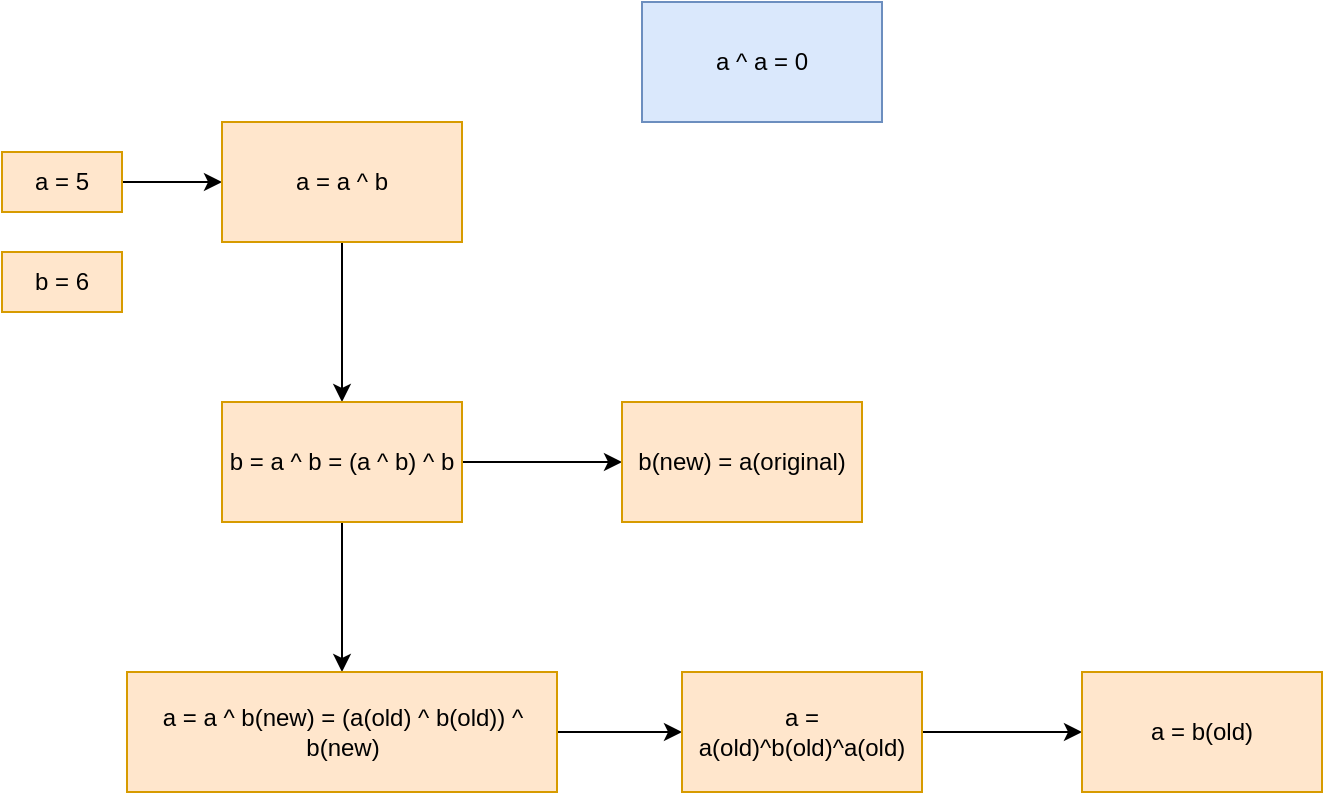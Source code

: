<mxfile>
    <diagram id="PI8lbCQ9Ux78syyr5zi8" name="swap2num">
        <mxGraphModel dx="1146" dy="800" grid="1" gridSize="10" guides="1" tooltips="1" connect="1" arrows="1" fold="1" page="1" pageScale="1" pageWidth="827" pageHeight="1169" math="0" shadow="0">
            <root>
                <mxCell id="0"/>
                <mxCell id="1" parent="0"/>
                <mxCell id="7" value="" style="edgeStyle=none;html=1;" parent="1" source="4" target="6" edge="1">
                    <mxGeometry relative="1" as="geometry"/>
                </mxCell>
                <mxCell id="4" value="a = 5" style="text;strokeColor=#d79b00;align=center;fillColor=#ffe6cc;html=1;verticalAlign=middle;whiteSpace=wrap;rounded=0;" parent="1" vertex="1">
                    <mxGeometry x="120" y="90" width="60" height="30" as="geometry"/>
                </mxCell>
                <mxCell id="5" value="b = 6" style="text;strokeColor=#d79b00;align=center;fillColor=#ffe6cc;html=1;verticalAlign=middle;whiteSpace=wrap;rounded=0;" parent="1" vertex="1">
                    <mxGeometry x="120" y="140" width="60" height="30" as="geometry"/>
                </mxCell>
                <mxCell id="9" value="" style="edgeStyle=none;html=1;fillColor=#ffe6cc;strokeColor=default;" parent="1" source="6" target="8" edge="1">
                    <mxGeometry relative="1" as="geometry"/>
                </mxCell>
                <mxCell id="6" value="a = a ^ b" style="whiteSpace=wrap;html=1;fillColor=#ffe6cc;strokeColor=#d79b00;gradientColor=none;rounded=0;" parent="1" vertex="1">
                    <mxGeometry x="230" y="75" width="120" height="60" as="geometry"/>
                </mxCell>
                <mxCell id="15" value="" style="edgeStyle=none;html=1;" parent="1" source="8" target="14" edge="1">
                    <mxGeometry relative="1" as="geometry"/>
                </mxCell>
                <mxCell id="19" value="" style="edgeStyle=none;html=1;" parent="1" source="8" target="18" edge="1">
                    <mxGeometry relative="1" as="geometry"/>
                </mxCell>
                <mxCell id="8" value="b = a ^ b = (a ^ b) ^ b" style="whiteSpace=wrap;html=1;fillColor=#ffe6cc;strokeColor=#d79b00;gradientColor=none;rounded=0;" parent="1" vertex="1">
                    <mxGeometry x="230" y="215" width="120" height="60" as="geometry"/>
                </mxCell>
                <mxCell id="23" value="" style="edgeStyle=none;html=1;" parent="1" source="14" target="22" edge="1">
                    <mxGeometry relative="1" as="geometry"/>
                </mxCell>
                <mxCell id="14" value="a = a ^ b(new) = (a(old) ^ b(old)) ^ b(new)" style="whiteSpace=wrap;html=1;fillColor=#ffe6cc;strokeColor=#d79b00;gradientColor=none;rounded=0;" parent="1" vertex="1">
                    <mxGeometry x="182.5" y="350" width="215" height="60" as="geometry"/>
                </mxCell>
                <mxCell id="18" value="b(new) = a(original)" style="whiteSpace=wrap;html=1;fillColor=#ffe6cc;strokeColor=#d79b00;gradientColor=none;rounded=0;" parent="1" vertex="1">
                    <mxGeometry x="430" y="215" width="120" height="60" as="geometry"/>
                </mxCell>
                <mxCell id="21" value="a ^ a = 0" style="whiteSpace=wrap;html=1;fillColor=#dae8fc;strokeColor=#6c8ebf;" parent="1" vertex="1">
                    <mxGeometry x="440" y="15" width="120" height="60" as="geometry"/>
                </mxCell>
                <mxCell id="25" value="" style="edgeStyle=none;html=1;" parent="1" source="22" target="24" edge="1">
                    <mxGeometry relative="1" as="geometry"/>
                </mxCell>
                <mxCell id="22" value="a = a(old)^b(old)^a(old)" style="whiteSpace=wrap;html=1;fillColor=#ffe6cc;strokeColor=#d79b00;gradientColor=none;rounded=0;" parent="1" vertex="1">
                    <mxGeometry x="460" y="350" width="120" height="60" as="geometry"/>
                </mxCell>
                <mxCell id="24" value="a = b(old)" style="whiteSpace=wrap;html=1;fillColor=#ffe6cc;strokeColor=#d79b00;gradientColor=none;rounded=0;" parent="1" vertex="1">
                    <mxGeometry x="660" y="350" width="120" height="60" as="geometry"/>
                </mxCell>
            </root>
        </mxGraphModel>
    </diagram>
    <diagram id="ivp69FNStDVwWKU_GSQt" name="check_Ithbit_isSet">
        <mxGraphModel grid="1" page="1" gridSize="10" guides="1" tooltips="1" connect="1" arrows="1" fold="1" pageScale="1" pageWidth="827" pageHeight="1169" math="0" shadow="0">
            <root>
                <mxCell id="0"/>
                <mxCell id="1" parent="0"/>
                <mxCell id="Annhprk1kFqMdhOWtMTm-2" value="using left shift" style="edgeStyle=none;html=1;" parent="1" source="Annhprk1kFqMdhOWtMTm-1" edge="1">
                    <mxGeometry relative="1" as="geometry">
                        <mxPoint x="170" y="160" as="targetPoint"/>
                    </mxGeometry>
                </mxCell>
                <mxCell id="Annhprk1kFqMdhOWtMTm-3" value="using right shift" style="edgeStyle=none;html=1;" parent="1" source="Annhprk1kFqMdhOWtMTm-1" edge="1">
                    <mxGeometry relative="1" as="geometry">
                        <mxPoint x="610" y="150" as="targetPoint"/>
                    </mxGeometry>
                </mxCell>
                <mxCell id="Annhprk1kFqMdhOWtMTm-1" value="Checking If ith bit is set or not" style="text;strokeColor=#d79b00;align=center;fillColor=#ffe6cc;html=1;verticalAlign=middle;whiteSpace=wrap;rounded=0;" parent="1" vertex="1">
                    <mxGeometry x="260" y="40" width="220" height="30" as="geometry"/>
                </mxCell>
                <mxCell id="Annhprk1kFqMdhOWtMTm-6" value="" style="edgeStyle=none;html=1;" parent="1" source="Annhprk1kFqMdhOWtMTm-4" target="Annhprk1kFqMdhOWtMTm-5" edge="1">
                    <mxGeometry relative="1" as="geometry"/>
                </mxCell>
                <mxCell id="Annhprk1kFqMdhOWtMTm-4" value="13" style="text;strokeColor=#d79b00;align=center;fillColor=#ffe6cc;html=1;verticalAlign=middle;whiteSpace=wrap;rounded=0;" parent="1" vertex="1">
                    <mxGeometry x="130" y="180" width="60" height="30" as="geometry"/>
                </mxCell>
                <mxCell id="Annhprk1kFqMdhOWtMTm-14" value="check if 2nd bit is set." style="edgeStyle=none;html=1;" parent="1" source="Annhprk1kFqMdhOWtMTm-5" target="Annhprk1kFqMdhOWtMTm-13" edge="1">
                    <mxGeometry relative="1" as="geometry"/>
                </mxCell>
                <mxCell id="Annhprk1kFqMdhOWtMTm-5" value="00001101" style="text;strokeColor=#d79b00;align=center;fillColor=#ffe6cc;html=1;verticalAlign=middle;whiteSpace=wrap;rounded=0;" parent="1" vertex="1">
                    <mxGeometry x="130" y="290" width="60" height="30" as="geometry"/>
                </mxCell>
                <mxCell id="Annhprk1kFqMdhOWtMTm-16" value="" style="edgeStyle=none;html=1;" parent="1" source="Annhprk1kFqMdhOWtMTm-13" target="Annhprk1kFqMdhOWtMTm-15" edge="1">
                    <mxGeometry relative="1" as="geometry"/>
                </mxCell>
                <mxCell id="Annhprk1kFqMdhOWtMTm-13" value="shift 1 by 2 bit to left, do and opertaiton of bit" style="whiteSpace=wrap;html=1;fillColor=#ffe6cc;strokeColor=#d79b00;gradientColor=none;rounded=0;" parent="1" vertex="1">
                    <mxGeometry x="100" y="385" width="120" height="60" as="geometry"/>
                </mxCell>
                <mxCell id="Annhprk1kFqMdhOWtMTm-18" value="" style="edgeStyle=none;html=1;" parent="1" source="Annhprk1kFqMdhOWtMTm-15" target="Annhprk1kFqMdhOWtMTm-17" edge="1">
                    <mxGeometry relative="1" as="geometry"/>
                </mxCell>
                <mxCell id="Annhprk1kFqMdhOWtMTm-15" value="00001101&lt;div&gt;00000100&lt;/div&gt;" style="whiteSpace=wrap;html=1;fillColor=#ffe6cc;strokeColor=#d79b00;gradientColor=none;rounded=0;" parent="1" vertex="1">
                    <mxGeometry x="100" y="525" width="120" height="60" as="geometry"/>
                </mxCell>
                <mxCell id="Annhprk1kFqMdhOWtMTm-17" value="all other than the position are 0 , so if there is 1 at the position in the number it will return a non zero value" style="whiteSpace=wrap;html=1;fillColor=#ffe6cc;strokeColor=#d79b00;gradientColor=none;rounded=0;" parent="1" vertex="1">
                    <mxGeometry x="85" y="665" width="150" height="85" as="geometry"/>
                </mxCell>
                <mxCell id="pB_ARyviFlLF0jVLKixY-3" value="" style="edgeStyle=none;html=1;" edge="1" parent="1" source="pB_ARyviFlLF0jVLKixY-1" target="pB_ARyviFlLF0jVLKixY-2">
                    <mxGeometry relative="1" as="geometry"/>
                </mxCell>
                <mxCell id="pB_ARyviFlLF0jVLKixY-1" value="13" style="text;strokeColor=#d79b00;align=center;fillColor=#ffe6cc;html=1;verticalAlign=middle;whiteSpace=wrap;rounded=0;" vertex="1" parent="1">
                    <mxGeometry x="580" y="170" width="60" height="30" as="geometry"/>
                </mxCell>
                <mxCell id="pB_ARyviFlLF0jVLKixY-5" value="shift by 2 bit to right" style="edgeStyle=none;html=1;" edge="1" parent="1" source="pB_ARyviFlLF0jVLKixY-2" target="pB_ARyviFlLF0jVLKixY-4">
                    <mxGeometry relative="1" as="geometry"/>
                </mxCell>
                <mxCell id="pB_ARyviFlLF0jVLKixY-2" value="0.0" style="text;strokeColor=#d79b00;align=center;fillColor=#ffe6cc;html=1;verticalAlign=middle;whiteSpace=wrap;rounded=0;" vertex="1" parent="1">
                    <mxGeometry x="580" y="280" width="60" height="30" as="geometry"/>
                </mxCell>
                <mxCell id="pB_ARyviFlLF0jVLKixY-7" value="and with 1" style="edgeStyle=none;html=1;" edge="1" parent="1" source="pB_ARyviFlLF0jVLKixY-4" target="pB_ARyviFlLF0jVLKixY-6">
                    <mxGeometry relative="1" as="geometry"/>
                </mxCell>
                <mxCell id="pB_ARyviFlLF0jVLKixY-4" value="00..0001" style="whiteSpace=wrap;html=1;fillColor=#ffe6cc;strokeColor=#d79b00;gradientColor=none;rounded=0;" vertex="1" parent="1">
                    <mxGeometry x="550" y="375" width="120" height="60" as="geometry"/>
                </mxCell>
                <mxCell id="pB_ARyviFlLF0jVLKixY-9" value="" style="edgeStyle=none;html=1;" edge="1" parent="1" source="pB_ARyviFlLF0jVLKixY-6" target="pB_ARyviFlLF0jVLKixY-8">
                    <mxGeometry relative="1" as="geometry"/>
                </mxCell>
                <mxCell id="pB_ARyviFlLF0jVLKixY-6" value="00..0001&lt;div&gt;0000001&lt;/div&gt;" style="whiteSpace=wrap;html=1;fillColor=#ffe6cc;strokeColor=#d79b00;gradientColor=none;rounded=0;" vertex="1" parent="1">
                    <mxGeometry x="550" y="515" width="120" height="60" as="geometry"/>
                </mxCell>
                <mxCell id="pB_ARyviFlLF0jVLKixY-8" value="give a non zero value then ith bit exists." style="whiteSpace=wrap;html=1;fillColor=#ffe6cc;strokeColor=#d79b00;gradientColor=none;rounded=0;" vertex="1" parent="1">
                    <mxGeometry x="550" y="655" width="120" height="60" as="geometry"/>
                </mxCell>
            </root>
        </mxGraphModel>
    </diagram>
    <diagram id="H5yO61uye9-W-BayyiDw" name="set ith bit">
        <mxGraphModel grid="1" page="1" gridSize="10" guides="1" tooltips="1" connect="1" arrows="1" fold="1" pageScale="1" pageWidth="827" pageHeight="1169" math="0" shadow="0">
            <root>
                <mxCell id="0"/>
                <mxCell id="1" parent="0"/>
                <mxCell id="0xprG2zKv212JuDWZmIW-4" value="" style="edgeStyle=none;html=1;" edge="1" parent="1" source="0xprG2zKv212JuDWZmIW-2" target="0xprG2zKv212JuDWZmIW-3">
                    <mxGeometry relative="1" as="geometry"/>
                </mxCell>
                <mxCell id="0xprG2zKv212JuDWZmIW-2" value="set ith bit" style="whiteSpace=wrap;html=1;" vertex="1" parent="1">
                    <mxGeometry x="290" y="40" width="120" height="60" as="geometry"/>
                </mxCell>
                <mxCell id="0xprG2zKv212JuDWZmIW-13" value="" style="edgeStyle=none;html=1;" edge="1" parent="1" source="0xprG2zKv212JuDWZmIW-3" target="0xprG2zKv212JuDWZmIW-12">
                    <mxGeometry relative="1" as="geometry"/>
                </mxCell>
                <mxCell id="0xprG2zKv212JuDWZmIW-3" value="i = 2&lt;div&gt;N = 9&lt;/div&gt;" style="whiteSpace=wrap;html=1;" vertex="1" parent="1">
                    <mxGeometry x="290" y="180" width="120" height="60" as="geometry"/>
                </mxCell>
                <mxCell id="0xprG2zKv212JuDWZmIW-15" value="changes" style="edgeStyle=none;html=1;" edge="1" parent="1" source="0xprG2zKv212JuDWZmIW-12" target="0xprG2zKv212JuDWZmIW-14">
                    <mxGeometry relative="1" as="geometry"/>
                </mxCell>
                <mxCell id="0xprG2zKv212JuDWZmIW-12" value="1001" style="whiteSpace=wrap;html=1;" vertex="1" parent="1">
                    <mxGeometry x="290" y="320" width="120" height="60" as="geometry"/>
                </mxCell>
                <mxCell id="0xprG2zKv212JuDWZmIW-17" value="" style="edgeStyle=none;html=1;" edge="1" parent="1" source="0xprG2zKv212JuDWZmIW-14" target="0xprG2zKv212JuDWZmIW-16">
                    <mxGeometry relative="1" as="geometry"/>
                </mxCell>
                <mxCell id="0xprG2zKv212JuDWZmIW-14" value="1101" style="whiteSpace=wrap;html=1;" vertex="1" parent="1">
                    <mxGeometry x="490" y="320" width="120" height="60" as="geometry"/>
                </mxCell>
                <mxCell id="0xprG2zKv212JuDWZmIW-16" value="13" style="whiteSpace=wrap;html=1;" vertex="1" parent="1">
                    <mxGeometry x="690" y="320" width="120" height="60" as="geometry"/>
                </mxCell>
                <mxCell id="0xprG2zKv212JuDWZmIW-26" style="edgeStyle=none;html=1;" edge="1" parent="1" source="0xprG2zKv212JuDWZmIW-18">
                    <mxGeometry relative="1" as="geometry">
                        <mxPoint x="360" y="770" as="targetPoint"/>
                        <Array as="points">
                            <mxPoint x="360" y="430"/>
                        </Array>
                    </mxGeometry>
                </mxCell>
                <mxCell id="0xprG2zKv212JuDWZmIW-18" value="1001" style="whiteSpace=wrap;html=1;" vertex="1" parent="1">
                    <mxGeometry x="160" y="400" width="120" height="60" as="geometry"/>
                </mxCell>
                <mxCell id="0xprG2zKv212JuDWZmIW-20" value="" style="edgeStyle=none;html=1;" edge="1" parent="1" source="0xprG2zKv212JuDWZmIW-19" target="0xprG2zKv212JuDWZmIW-18">
                    <mxGeometry relative="1" as="geometry"/>
                </mxCell>
                <mxCell id="0xprG2zKv212JuDWZmIW-19" value="9" style="whiteSpace=wrap;html=1;" vertex="1" parent="1">
                    <mxGeometry x="10" y="400" width="120" height="60" as="geometry"/>
                </mxCell>
                <mxCell id="0xprG2zKv212JuDWZmIW-23" value="" style="edgeStyle=none;html=1;" edge="1" parent="1" source="0xprG2zKv212JuDWZmIW-21" target="0xprG2zKv212JuDWZmIW-22">
                    <mxGeometry relative="1" as="geometry"/>
                </mxCell>
                <mxCell id="0xprG2zKv212JuDWZmIW-21" value="1" style="whiteSpace=wrap;html=1;" vertex="1" parent="1">
                    <mxGeometry x="10" y="500" width="120" height="60" as="geometry"/>
                </mxCell>
                <mxCell id="0xprG2zKv212JuDWZmIW-25" value="left shift by2" style="edgeStyle=none;html=1;" edge="1" parent="1" source="0xprG2zKv212JuDWZmIW-22" target="0xprG2zKv212JuDWZmIW-24">
                    <mxGeometry relative="1" as="geometry"/>
                </mxCell>
                <mxCell id="0xprG2zKv212JuDWZmIW-22" value="0001" style="whiteSpace=wrap;html=1;" vertex="1" parent="1">
                    <mxGeometry x="160" y="500" width="120" height="60" as="geometry"/>
                </mxCell>
                <mxCell id="0xprG2zKv212JuDWZmIW-27" style="edgeStyle=none;html=1;" edge="1" parent="1" source="0xprG2zKv212JuDWZmIW-24">
                    <mxGeometry relative="1" as="geometry">
                        <mxPoint x="360" y="770" as="targetPoint"/>
                        <Array as="points">
                            <mxPoint x="220" y="770"/>
                        </Array>
                    </mxGeometry>
                </mxCell>
                <mxCell id="0xprG2zKv212JuDWZmIW-24" value="00100" style="whiteSpace=wrap;html=1;" vertex="1" parent="1">
                    <mxGeometry x="160" y="640" width="120" height="60" as="geometry"/>
                </mxCell>
                <mxCell id="0xprG2zKv212JuDWZmIW-28" value="Or operation between ttwo, set the 1 at 2th position" style="whiteSpace=wrap;html=1;" vertex="1" parent="1">
                    <mxGeometry x="300" y="780" width="120" height="60" as="geometry"/>
                </mxCell>
            </root>
        </mxGraphModel>
    </diagram>
    <diagram id="-nXYSeMUCLMjMW6jlEBY" name="clear_ith_bit">
        <mxGraphModel grid="1" page="1" gridSize="10" guides="1" tooltips="1" connect="1" arrows="1" fold="1" pageScale="1" pageWidth="827" pageHeight="1169" math="0" shadow="0">
            <root>
                <mxCell id="0"/>
                <mxCell id="1" parent="0"/>
                <mxCell id="L7WKGUueqsMbR773Em5i-3" value="" style="edgeStyle=none;html=1;" edge="1" parent="1" source="L7WKGUueqsMbR773Em5i-1" target="L7WKGUueqsMbR773Em5i-2">
                    <mxGeometry relative="1" as="geometry"/>
                </mxCell>
                <mxCell id="L7WKGUueqsMbR773Em5i-1" value="clear ith bit" style="whiteSpace=wrap;html=1;" vertex="1" parent="1">
                    <mxGeometry x="320" y="40" width="120" height="60" as="geometry"/>
                </mxCell>
                <mxCell id="L7WKGUueqsMbR773Em5i-2" value="&lt;div style=&quot;&quot;&gt;&lt;span style=&quot;background-color: transparent;&quot;&gt;N = 13; i = 2;&amp;nbsp; &amp;nbsp; &amp;nbsp; &amp;nbsp; &amp;nbsp; &amp;nbsp;13 == 1101&lt;/span&gt;&lt;/div&gt;&lt;div&gt;&lt;br&gt;&lt;/div&gt;" style="whiteSpace=wrap;html=1;" vertex="1" parent="1">
                    <mxGeometry x="320" y="180" width="120" height="60" as="geometry"/>
                </mxCell>
                <mxCell id="L7WKGUueqsMbR773Em5i-7" value="" style="edgeStyle=none;html=1;" edge="1" parent="1" source="L7WKGUueqsMbR773Em5i-4" target="L7WKGUueqsMbR773Em5i-6">
                    <mxGeometry relative="1" as="geometry"/>
                </mxCell>
                <mxCell id="L7WKGUueqsMbR773Em5i-4" value="1001" style="whiteSpace=wrap;html=1;" vertex="1" parent="1">
                    <mxGeometry x="480" y="320" width="120" height="60" as="geometry"/>
                </mxCell>
                <mxCell id="L7WKGUueqsMbR773Em5i-6" value="9" style="whiteSpace=wrap;html=1;" vertex="1" parent="1">
                    <mxGeometry x="660" y="320" width="120" height="60" as="geometry"/>
                </mxCell>
                <mxCell id="L7WKGUueqsMbR773Em5i-9" value="" style="edgeStyle=none;html=1;" edge="1" parent="1" source="L7WKGUueqsMbR773Em5i-8" target="L7WKGUueqsMbR773Em5i-4">
                    <mxGeometry relative="1" as="geometry"/>
                </mxCell>
                <mxCell id="L7WKGUueqsMbR773Em5i-8" value="function" style="whiteSpace=wrap;html=1;fillColor=#ffe6cc;strokeColor=#d79b00;" vertex="1" parent="1">
                    <mxGeometry x="294" y="320" width="120" height="60" as="geometry"/>
                </mxCell>
                <mxCell id="L7WKGUueqsMbR773Em5i-11" value="" style="edgeStyle=none;html=1;" edge="1" parent="1" source="L7WKGUueqsMbR773Em5i-10" target="L7WKGUueqsMbR773Em5i-8">
                    <mxGeometry relative="1" as="geometry"/>
                </mxCell>
                <mxCell id="L7WKGUueqsMbR773Em5i-10" value="&lt;div style=&quot;&quot;&gt;&lt;span style=&quot;background-color: transparent;&quot;&gt;N = 13; i = 2;&amp;nbsp; &amp;nbsp; &amp;nbsp; &amp;nbsp; &amp;nbsp; &amp;nbsp;13 == 1101&lt;/span&gt;&lt;/div&gt;&lt;div&gt;&lt;br&gt;&lt;/div&gt;" style="whiteSpace=wrap;html=1;" vertex="1" parent="1">
                    <mxGeometry x="90" y="320" width="120" height="60" as="geometry"/>
                </mxCell>
                <mxCell id="L7WKGUueqsMbR773Em5i-38" value="&amp;amp;&amp;amp;" style="edgeStyle=none;html=1;" edge="1" parent="1" source="L7WKGUueqsMbR773Em5i-36" target="L7WKGUueqsMbR773Em5i-37">
                    <mxGeometry relative="1" as="geometry"/>
                </mxCell>
                <mxCell id="L7WKGUueqsMbR773Em5i-36" value="&lt;div style=&quot;&quot;&gt;000.....0001101&lt;/div&gt;" style="whiteSpace=wrap;html=1;" vertex="1" parent="1">
                    <mxGeometry x="90" y="430" width="120" height="60" as="geometry"/>
                </mxCell>
                <mxCell id="L7WKGUueqsMbR773Em5i-40" value="" style="edgeStyle=none;html=1;" edge="1" parent="1" source="L7WKGUueqsMbR773Em5i-37" target="L7WKGUueqsMbR773Em5i-39">
                    <mxGeometry relative="1" as="geometry"/>
                </mxCell>
                <mxCell id="L7WKGUueqsMbR773Em5i-37" value="111...11011" style="whiteSpace=wrap;html=1;" vertex="1" parent="1">
                    <mxGeometry x="290" y="430" width="120" height="60" as="geometry"/>
                </mxCell>
                <mxCell id="L7WKGUueqsMbR773Em5i-39" value="000...1101" style="whiteSpace=wrap;html=1;" vertex="1" parent="1">
                    <mxGeometry x="490" y="430" width="120" height="60" as="geometry"/>
                </mxCell>
                <mxCell id="L7WKGUueqsMbR773Em5i-45" value="" style="edgeStyle=none;html=1;" edge="1" parent="1" source="L7WKGUueqsMbR773Em5i-41" target="L7WKGUueqsMbR773Em5i-44">
                    <mxGeometry relative="1" as="geometry"/>
                </mxCell>
                <mxCell id="L7WKGUueqsMbR773Em5i-41" value="111...11011" style="whiteSpace=wrap;html=1;" vertex="1" parent="1">
                    <mxGeometry x="80" y="555" width="120" height="60" as="geometry"/>
                </mxCell>
                <mxCell id="L7WKGUueqsMbR773Em5i-47" value="" style="edgeStyle=none;html=1;" edge="1" parent="1" source="L7WKGUueqsMbR773Em5i-44" target="L7WKGUueqsMbR773Em5i-46">
                    <mxGeometry relative="1" as="geometry"/>
                </mxCell>
                <mxCell id="L7WKGUueqsMbR773Em5i-44" value="find how to built this" style="ellipse;whiteSpace=wrap;html=1;" vertex="1" parent="1">
                    <mxGeometry x="300" y="545" width="80" height="80" as="geometry"/>
                </mxCell>
                <mxCell id="L7WKGUueqsMbR773Em5i-49" value="" style="edgeStyle=none;html=1;" edge="1" parent="1" source="L7WKGUueqsMbR773Em5i-46" target="L7WKGUueqsMbR773Em5i-48">
                    <mxGeometry relative="1" as="geometry"/>
                </mxCell>
                <mxCell id="L7WKGUueqsMbR773Em5i-46" value="left shift 1 by 2 and take negation" style="whiteSpace=wrap;html=1;" vertex="1" parent="1">
                    <mxGeometry x="280" y="715" width="120" height="60" as="geometry"/>
                </mxCell>
                <mxCell id="L7WKGUueqsMbR773Em5i-48" value="&lt;span style=&quot;color: rgb(0, 0, 0);&quot;&gt;111...11011&lt;/span&gt;" style="whiteSpace=wrap;html=1;" vertex="1" parent="1">
                    <mxGeometry x="280" y="855" width="120" height="60" as="geometry"/>
                </mxCell>
            </root>
        </mxGraphModel>
    </diagram>
    <diagram id="XIpQb2P8EKlko0Ft-vqr" name="toggle_ith_bit">
        <mxGraphModel dx="754" dy="444" grid="1" gridSize="10" guides="1" tooltips="1" connect="1" arrows="1" fold="1" page="1" pageScale="1" pageWidth="827" pageHeight="1169" math="0" shadow="0">
            <root>
                <mxCell id="0"/>
                <mxCell id="1" parent="0"/>
                <mxCell id="EaNEdLomgVL5O7O6undA-3" value="" style="edgeStyle=none;html=1;" edge="1" parent="1" source="EaNEdLomgVL5O7O6undA-1" target="EaNEdLomgVL5O7O6undA-2">
                    <mxGeometry relative="1" as="geometry"/>
                </mxCell>
                <mxCell id="EaNEdLomgVL5O7O6undA-1" value="toggle ith bit" style="whiteSpace=wrap;html=1;" vertex="1" parent="1">
                    <mxGeometry x="320" y="50" width="120" height="60" as="geometry"/>
                </mxCell>
                <mxCell id="EaNEdLomgVL5O7O6undA-2" value="N = 13; i = 2;&amp;nbsp;" style="whiteSpace=wrap;html=1;" vertex="1" parent="1">
                    <mxGeometry x="320" y="190" width="120" height="60" as="geometry"/>
                </mxCell>
                <mxCell id="EaNEdLomgVL5O7O6undA-6" value="" style="edgeStyle=none;html=1;" edge="1" parent="1" source="EaNEdLomgVL5O7O6undA-4" target="EaNEdLomgVL5O7O6undA-5">
                    <mxGeometry relative="1" as="geometry"/>
                </mxCell>
                <mxCell id="EaNEdLomgVL5O7O6undA-31" style="edgeStyle=none;html=1;entryX=0;entryY=0.5;entryDx=0;entryDy=0;" edge="1" parent="1" source="EaNEdLomgVL5O7O6undA-4">
                    <mxGeometry relative="1" as="geometry">
                        <mxPoint x="100" y="370" as="targetPoint"/>
                        <Array as="points">
                            <mxPoint x="30" y="300"/>
                            <mxPoint x="30" y="370"/>
                        </Array>
                    </mxGeometry>
                </mxCell>
                <mxCell id="EaNEdLomgVL5O7O6undA-4" value="1101; i = 2" style="whiteSpace=wrap;html=1;" vertex="1" parent="1">
                    <mxGeometry x="100" y="270" width="120" height="60" as="geometry"/>
                </mxCell>
                <mxCell id="EaNEdLomgVL5O7O6undA-8" value="" style="edgeStyle=none;html=1;" edge="1" parent="1" source="EaNEdLomgVL5O7O6undA-5" target="EaNEdLomgVL5O7O6undA-7">
                    <mxGeometry relative="1" as="geometry"/>
                </mxCell>
                <mxCell id="EaNEdLomgVL5O7O6undA-5" value="function to toggle" style="whiteSpace=wrap;html=1;" vertex="1" parent="1">
                    <mxGeometry x="300" y="270" width="120" height="60" as="geometry"/>
                </mxCell>
                <mxCell id="EaNEdLomgVL5O7O6undA-15" value="" style="edgeStyle=none;html=1;" edge="1" parent="1" source="EaNEdLomgVL5O7O6undA-7" target="EaNEdLomgVL5O7O6undA-14">
                    <mxGeometry relative="1" as="geometry"/>
                </mxCell>
                <mxCell id="EaNEdLomgVL5O7O6undA-7" value="1001" style="whiteSpace=wrap;html=1;" vertex="1" parent="1">
                    <mxGeometry x="500" y="270" width="120" height="60" as="geometry"/>
                </mxCell>
                <mxCell id="EaNEdLomgVL5O7O6undA-9" value="" style="edgeStyle=none;html=1;" edge="1" source="EaNEdLomgVL5O7O6undA-10" target="EaNEdLomgVL5O7O6undA-12" parent="1">
                    <mxGeometry relative="1" as="geometry"/>
                </mxCell>
                <mxCell id="EaNEdLomgVL5O7O6undA-10" value="1101; i = 1" style="whiteSpace=wrap;html=1;" vertex="1" parent="1">
                    <mxGeometry x="100" y="460" width="120" height="60" as="geometry"/>
                </mxCell>
                <mxCell id="EaNEdLomgVL5O7O6undA-11" value="" style="edgeStyle=none;html=1;" edge="1" source="EaNEdLomgVL5O7O6undA-12" target="EaNEdLomgVL5O7O6undA-13" parent="1">
                    <mxGeometry relative="1" as="geometry"/>
                </mxCell>
                <mxCell id="EaNEdLomgVL5O7O6undA-12" value="function to toggle" style="whiteSpace=wrap;html=1;" vertex="1" parent="1">
                    <mxGeometry x="300" y="460" width="120" height="60" as="geometry"/>
                </mxCell>
                <mxCell id="EaNEdLomgVL5O7O6undA-17" value="" style="edgeStyle=none;html=1;" edge="1" parent="1" source="EaNEdLomgVL5O7O6undA-13" target="EaNEdLomgVL5O7O6undA-16">
                    <mxGeometry relative="1" as="geometry"/>
                </mxCell>
                <mxCell id="EaNEdLomgVL5O7O6undA-13" value="1111" style="whiteSpace=wrap;html=1;" vertex="1" parent="1">
                    <mxGeometry x="500" y="460" width="120" height="60" as="geometry"/>
                </mxCell>
                <mxCell id="EaNEdLomgVL5O7O6undA-14" value="9" style="whiteSpace=wrap;html=1;" vertex="1" parent="1">
                    <mxGeometry x="670" y="270" width="120" height="60" as="geometry"/>
                </mxCell>
                <mxCell id="EaNEdLomgVL5O7O6undA-16" value="" style="whiteSpace=wrap;html=1;" vertex="1" parent="1">
                    <mxGeometry x="670" y="460" width="120" height="60" as="geometry"/>
                </mxCell>
                <mxCell id="EaNEdLomgVL5O7O6undA-20" value="XOR" style="edgeStyle=none;html=1;" edge="1" parent="1" source="EaNEdLomgVL5O7O6undA-18" target="EaNEdLomgVL5O7O6undA-19">
                    <mxGeometry relative="1" as="geometry"/>
                </mxCell>
                <mxCell id="EaNEdLomgVL5O7O6undA-18" value="1101" style="whiteSpace=wrap;html=1;" vertex="1" parent="1">
                    <mxGeometry x="100" y="530" width="120" height="60" as="geometry"/>
                </mxCell>
                <mxCell id="EaNEdLomgVL5O7O6undA-22" value="" style="edgeStyle=none;html=1;" edge="1" parent="1" source="EaNEdLomgVL5O7O6undA-19" target="EaNEdLomgVL5O7O6undA-21">
                    <mxGeometry relative="1" as="geometry"/>
                </mxCell>
                <mxCell id="EaNEdLomgVL5O7O6undA-19" value="00010" style="whiteSpace=wrap;html=1;" vertex="1" parent="1">
                    <mxGeometry x="300" y="530" width="120" height="60" as="geometry"/>
                </mxCell>
                <mxCell id="EaNEdLomgVL5O7O6undA-21" value="1111" style="whiteSpace=wrap;html=1;" vertex="1" parent="1">
                    <mxGeometry x="500" y="530" width="120" height="60" as="geometry"/>
                </mxCell>
                <mxCell id="EaNEdLomgVL5O7O6undA-23" style="edgeStyle=none;html=1;entryX=0.011;entryY=0.657;entryDx=0;entryDy=0;entryPerimeter=0;" edge="1" parent="1" source="EaNEdLomgVL5O7O6undA-10" target="EaNEdLomgVL5O7O6undA-18">
                    <mxGeometry relative="1" as="geometry">
                        <Array as="points">
                            <mxPoint x="10" y="490"/>
                            <mxPoint x="10" y="569"/>
                        </Array>
                    </mxGeometry>
                </mxCell>
                <mxCell id="EaNEdLomgVL5O7O6undA-32" value="XOR" style="edgeStyle=none;html=1;" edge="1" parent="1" source="EaNEdLomgVL5O7O6undA-33" target="EaNEdLomgVL5O7O6undA-35">
                    <mxGeometry relative="1" as="geometry"/>
                </mxCell>
                <mxCell id="EaNEdLomgVL5O7O6undA-33" value="1101" style="whiteSpace=wrap;html=1;" vertex="1" parent="1">
                    <mxGeometry x="110" y="350" width="120" height="60" as="geometry"/>
                </mxCell>
                <mxCell id="EaNEdLomgVL5O7O6undA-34" value="" style="edgeStyle=none;html=1;" edge="1" parent="1" source="EaNEdLomgVL5O7O6undA-35" target="EaNEdLomgVL5O7O6undA-36">
                    <mxGeometry relative="1" as="geometry"/>
                </mxCell>
                <mxCell id="EaNEdLomgVL5O7O6undA-35" value="00100" style="whiteSpace=wrap;html=1;" vertex="1" parent="1">
                    <mxGeometry x="310" y="350" width="120" height="60" as="geometry"/>
                </mxCell>
                <mxCell id="EaNEdLomgVL5O7O6undA-36" value="001000" style="whiteSpace=wrap;html=1;" vertex="1" parent="1">
                    <mxGeometry x="510" y="350" width="120" height="60" as="geometry"/>
                </mxCell>
            </root>
        </mxGraphModel>
    </diagram>
    <diagram id="Pfk7Y_QJV-5_oxUFcnfR" name="Remove_last_set_bit">
        <mxGraphModel dx="1698" dy="1000" grid="1" gridSize="10" guides="1" tooltips="1" connect="1" arrows="1" fold="1" page="1" pageScale="1" pageWidth="827" pageHeight="1169" math="0" shadow="0">
            <root>
                <mxCell id="0"/>
                <mxCell id="1" parent="0"/>
                <mxCell id="cQ6Sn7iBb0trVXmOA4Mz-3" value="" style="edgeStyle=none;html=1;" edge="1" parent="1" source="cQ6Sn7iBb0trVXmOA4Mz-1" target="cQ6Sn7iBb0trVXmOA4Mz-2">
                    <mxGeometry relative="1" as="geometry"/>
                </mxCell>
                <mxCell id="cQ6Sn7iBb0trVXmOA4Mz-1" value="Remove last set bit" style="whiteSpace=wrap;html=1;" vertex="1" parent="1">
                    <mxGeometry x="310" y="30" width="120" height="60" as="geometry"/>
                </mxCell>
                <mxCell id="cQ6Sn7iBb0trVXmOA4Mz-5" value="last set bit is at position 2" style="edgeStyle=none;html=1;" edge="1" parent="1" source="cQ6Sn7iBb0trVXmOA4Mz-2" target="cQ6Sn7iBb0trVXmOA4Mz-4">
                    <mxGeometry relative="1" as="geometry"/>
                </mxCell>
                <mxCell id="cQ6Sn7iBb0trVXmOA4Mz-2" value="N = 12;&amp;nbsp; 001100;&amp;nbsp;" style="whiteSpace=wrap;html=1;" vertex="1" parent="1">
                    <mxGeometry x="310" y="170" width="120" height="60" as="geometry"/>
                </mxCell>
                <mxCell id="cQ6Sn7iBb0trVXmOA4Mz-4" value="001000" style="whiteSpace=wrap;html=1;" vertex="1" parent="1">
                    <mxGeometry x="310" y="310" width="120" height="60" as="geometry"/>
                </mxCell>
                <mxCell id="cQ6Sn7iBb0trVXmOA4Mz-8" value="" style="edgeStyle=none;html=1;" edge="1" parent="1" source="cQ6Sn7iBb0trVXmOA4Mz-6" target="cQ6Sn7iBb0trVXmOA4Mz-7">
                    <mxGeometry relative="1" as="geometry"/>
                </mxCell>
                <mxCell id="cQ6Sn7iBb0trVXmOA4Mz-6" value="N = 12;&amp;nbsp; 001100;&amp;nbsp;" style="whiteSpace=wrap;html=1;" vertex="1" parent="1">
                    <mxGeometry x="50" y="410" width="120" height="60" as="geometry"/>
                </mxCell>
                <mxCell id="cQ6Sn7iBb0trVXmOA4Mz-10" value="" style="edgeStyle=none;html=1;" edge="1" parent="1" source="cQ6Sn7iBb0trVXmOA4Mz-7" target="cQ6Sn7iBb0trVXmOA4Mz-9">
                    <mxGeometry relative="1" as="geometry"/>
                </mxCell>
                <mxCell id="cQ6Sn7iBb0trVXmOA4Mz-7" value="Remove last set bit" style="whiteSpace=wrap;html=1;" vertex="1" parent="1">
                    <mxGeometry x="240" y="410" width="120" height="60" as="geometry"/>
                </mxCell>
                <mxCell id="cQ6Sn7iBb0trVXmOA4Mz-9" value="&lt;span style=&quot;color: rgb(0, 0, 0); font-family: Helvetica; font-size: 12px; font-style: normal; font-variant-ligatures: normal; font-variant-caps: normal; font-weight: 400; letter-spacing: normal; orphans: 2; text-align: center; text-indent: 0px; text-transform: none; widows: 2; word-spacing: 0px; -webkit-text-stroke-width: 0px; white-space: normal; background-color: rgb(251, 251, 251); text-decoration-thickness: initial; text-decoration-style: initial; text-decoration-color: initial; display: inline !important; float: none;&quot;&gt;001000&lt;/span&gt;" style="whiteSpace=wrap;html=1;" vertex="1" parent="1">
                    <mxGeometry x="440" y="410" width="120" height="60" as="geometry"/>
                </mxCell>
                <mxCell id="cQ6Sn7iBb0trVXmOA4Mz-11" value="" style="edgeStyle=none;html=1;" edge="1" source="cQ6Sn7iBb0trVXmOA4Mz-12" target="cQ6Sn7iBb0trVXmOA4Mz-14" parent="1">
                    <mxGeometry relative="1" as="geometry"/>
                </mxCell>
                <mxCell id="cQ6Sn7iBb0trVXmOA4Mz-12" value="N = 13;&amp;nbsp; 1101;&amp;nbsp;" style="whiteSpace=wrap;html=1;" vertex="1" parent="1">
                    <mxGeometry x="50" y="525" width="120" height="60" as="geometry"/>
                </mxCell>
                <mxCell id="cQ6Sn7iBb0trVXmOA4Mz-13" value="" style="edgeStyle=none;html=1;" edge="1" source="cQ6Sn7iBb0trVXmOA4Mz-14" target="cQ6Sn7iBb0trVXmOA4Mz-15" parent="1">
                    <mxGeometry relative="1" as="geometry"/>
                </mxCell>
                <mxCell id="cQ6Sn7iBb0trVXmOA4Mz-14" value="Remove last set bit" style="whiteSpace=wrap;html=1;" vertex="1" parent="1">
                    <mxGeometry x="240" y="525" width="120" height="60" as="geometry"/>
                </mxCell>
                <mxCell id="cQ6Sn7iBb0trVXmOA4Mz-15" value="001100" style="whiteSpace=wrap;html=1;" vertex="1" parent="1">
                    <mxGeometry x="440" y="525" width="120" height="60" as="geometry"/>
                </mxCell>
                <mxCell id="cQ6Sn7iBb0trVXmOA4Mz-16" value="" style="edgeStyle=none;html=1;" edge="1" source="cQ6Sn7iBb0trVXmOA4Mz-17" target="cQ6Sn7iBb0trVXmOA4Mz-19" parent="1">
                    <mxGeometry relative="1" as="geometry"/>
                </mxCell>
                <mxCell id="cQ6Sn7iBb0trVXmOA4Mz-17" value="N = 16;&amp;nbsp; 0010000;&amp;nbsp;" style="whiteSpace=wrap;html=1;" vertex="1" parent="1">
                    <mxGeometry x="50" y="640" width="120" height="60" as="geometry"/>
                </mxCell>
                <mxCell id="cQ6Sn7iBb0trVXmOA4Mz-18" value="" style="edgeStyle=none;html=1;" edge="1" source="cQ6Sn7iBb0trVXmOA4Mz-19" target="cQ6Sn7iBb0trVXmOA4Mz-20" parent="1">
                    <mxGeometry relative="1" as="geometry"/>
                </mxCell>
                <mxCell id="cQ6Sn7iBb0trVXmOA4Mz-19" value="Remove last set bit" style="whiteSpace=wrap;html=1;" vertex="1" parent="1">
                    <mxGeometry x="240" y="640" width="120" height="60" as="geometry"/>
                </mxCell>
                <mxCell id="cQ6Sn7iBb0trVXmOA4Mz-20" value="000000" style="whiteSpace=wrap;html=1;" vertex="1" parent="1">
                    <mxGeometry x="440" y="640" width="120" height="60" as="geometry"/>
                </mxCell>
                <mxCell id="q1H4aIrkORnH9DyOtNcE-5" value="" style="edgeStyle=none;html=1;" edge="1" parent="1" source="q1H4aIrkORnH9DyOtNcE-1" target="q1H4aIrkORnH9DyOtNcE-4">
                    <mxGeometry relative="1" as="geometry"/>
                </mxCell>
                <mxCell id="q1H4aIrkORnH9DyOtNcE-7" value="" style="edgeStyle=none;html=1;" edge="1" parent="1" source="q1H4aIrkORnH9DyOtNcE-1" target="q1H4aIrkORnH9DyOtNcE-6">
                    <mxGeometry relative="1" as="geometry"/>
                </mxCell>
                <mxCell id="q1H4aIrkORnH9DyOtNcE-1" value="N = 16" style="text;strokeColor=#d79b00;align=center;fillColor=#ffe6cc;html=1;verticalAlign=middle;whiteSpace=wrap;rounded=0;" vertex="1" parent="1">
                    <mxGeometry x="50" y="770" width="60" height="30" as="geometry"/>
                </mxCell>
                <mxCell id="q1H4aIrkORnH9DyOtNcE-9" value="" style="edgeStyle=none;html=1;" edge="1" parent="1" source="q1H4aIrkORnH9DyOtNcE-4" target="q1H4aIrkORnH9DyOtNcE-8">
                    <mxGeometry relative="1" as="geometry"/>
                </mxCell>
                <mxCell id="q1H4aIrkORnH9DyOtNcE-4" value="N - 1 = 15" style="text;strokeColor=#d79b00;align=center;fillColor=#ffe6cc;html=1;verticalAlign=middle;whiteSpace=wrap;rounded=0;" vertex="1" parent="1">
                    <mxGeometry x="50" y="880" width="60" height="30" as="geometry"/>
                </mxCell>
                <mxCell id="q1H4aIrkORnH9DyOtNcE-10" value="&amp;amp;&amp;amp;" style="edgeStyle=none;html=1;" edge="1" parent="1" source="q1H4aIrkORnH9DyOtNcE-6" target="q1H4aIrkORnH9DyOtNcE-8">
                    <mxGeometry relative="1" as="geometry"/>
                </mxCell>
                <mxCell id="q1H4aIrkORnH9DyOtNcE-13" value="changes the last set and bit after that" style="edgeStyle=none;html=1;entryX=1;entryY=0.5;entryDx=0;entryDy=0;" edge="1" parent="1" source="q1H4aIrkORnH9DyOtNcE-6" target="q1H4aIrkORnH9DyOtNcE-8">
                    <mxGeometry relative="1" as="geometry">
                        <Array as="points">
                            <mxPoint x="330" y="785"/>
                            <mxPoint x="330" y="895"/>
                        </Array>
                    </mxGeometry>
                </mxCell>
                <mxCell id="q1H4aIrkORnH9DyOtNcE-6" value="&lt;font style=&quot;color: rgb(255, 0, 0);&quot;&gt;1&lt;/font&gt;0000" style="whiteSpace=wrap;html=1;fillColor=#ffe6cc;strokeColor=#d79b00;gradientColor=none;rounded=0;" vertex="1" parent="1">
                    <mxGeometry x="160" y="755" width="120" height="60" as="geometry"/>
                </mxCell>
                <mxCell id="q1H4aIrkORnH9DyOtNcE-12" value="" style="edgeStyle=none;html=1;" edge="1" parent="1" source="q1H4aIrkORnH9DyOtNcE-8" target="q1H4aIrkORnH9DyOtNcE-11">
                    <mxGeometry relative="1" as="geometry"/>
                </mxCell>
                <mxCell id="q1H4aIrkORnH9DyOtNcE-8" value="&lt;font style=&quot;color: rgb(255, 0, 0);&quot;&gt;0&lt;/font&gt;1111" style="whiteSpace=wrap;html=1;fillColor=#ffe6cc;strokeColor=#d79b00;gradientColor=none;rounded=0;" vertex="1" parent="1">
                    <mxGeometry x="160" y="865" width="120" height="60" as="geometry"/>
                </mxCell>
                <mxCell id="q1H4aIrkORnH9DyOtNcE-11" value="00000" style="whiteSpace=wrap;html=1;fillColor=#ffe6cc;strokeColor=#d79b00;gradientColor=none;rounded=0;" vertex="1" parent="1">
                    <mxGeometry x="160" y="1005" width="120" height="60" as="geometry"/>
                </mxCell>
                <mxCell id="q1H4aIrkORnH9DyOtNcE-25" value="" style="edgeStyle=none;html=1;" edge="1" source="q1H4aIrkORnH9DyOtNcE-27" target="q1H4aIrkORnH9DyOtNcE-29" parent="1">
                    <mxGeometry relative="1" as="geometry"/>
                </mxCell>
                <mxCell id="q1H4aIrkORnH9DyOtNcE-26" value="" style="edgeStyle=none;html=1;" edge="1" source="q1H4aIrkORnH9DyOtNcE-27" target="q1H4aIrkORnH9DyOtNcE-32" parent="1">
                    <mxGeometry relative="1" as="geometry"/>
                </mxCell>
                <mxCell id="q1H4aIrkORnH9DyOtNcE-27" value="N = 40" style="text;strokeColor=#d79b00;align=center;fillColor=#ffe6cc;html=1;verticalAlign=middle;whiteSpace=wrap;rounded=0;" vertex="1" parent="1">
                    <mxGeometry x="430" y="770" width="60" height="30" as="geometry"/>
                </mxCell>
                <mxCell id="q1H4aIrkORnH9DyOtNcE-28" value="" style="edgeStyle=none;html=1;" edge="1" source="q1H4aIrkORnH9DyOtNcE-29" target="q1H4aIrkORnH9DyOtNcE-34" parent="1">
                    <mxGeometry relative="1" as="geometry"/>
                </mxCell>
                <mxCell id="q1H4aIrkORnH9DyOtNcE-29" value="N - 1 = 39" style="text;strokeColor=#d79b00;align=center;fillColor=#ffe6cc;html=1;verticalAlign=middle;whiteSpace=wrap;rounded=0;" vertex="1" parent="1">
                    <mxGeometry x="430" y="880" width="60" height="30" as="geometry"/>
                </mxCell>
                <mxCell id="q1H4aIrkORnH9DyOtNcE-30" value="&amp;amp;&amp;amp;" style="edgeStyle=none;html=1;" edge="1" source="q1H4aIrkORnH9DyOtNcE-32" target="q1H4aIrkORnH9DyOtNcE-34" parent="1">
                    <mxGeometry relative="1" as="geometry"/>
                </mxCell>
                <mxCell id="q1H4aIrkORnH9DyOtNcE-31" value="changes the last set and bit after that" style="edgeStyle=none;html=1;entryX=1;entryY=0.5;entryDx=0;entryDy=0;" edge="1" source="q1H4aIrkORnH9DyOtNcE-32" target="q1H4aIrkORnH9DyOtNcE-34" parent="1">
                    <mxGeometry relative="1" as="geometry">
                        <Array as="points">
                            <mxPoint x="710" y="785"/>
                            <mxPoint x="710" y="895"/>
                        </Array>
                    </mxGeometry>
                </mxCell>
                <mxCell id="q1H4aIrkORnH9DyOtNcE-32" value="&lt;font style=&quot;color: rgb(0, 0, 0);&quot;&gt;10&lt;/font&gt;&lt;font style=&quot;color: rgb(255, 0, 0);&quot;&gt;1&lt;/font&gt;&lt;font style=&quot;color: rgb(0, 0, 0);&quot;&gt;000&lt;/font&gt;" style="whiteSpace=wrap;html=1;fillColor=#ffe6cc;strokeColor=#d79b00;gradientColor=none;rounded=0;" vertex="1" parent="1">
                    <mxGeometry x="540" y="755" width="120" height="60" as="geometry"/>
                </mxCell>
                <mxCell id="q1H4aIrkORnH9DyOtNcE-33" value="" style="edgeStyle=none;html=1;" edge="1" source="q1H4aIrkORnH9DyOtNcE-34" target="q1H4aIrkORnH9DyOtNcE-35" parent="1">
                    <mxGeometry relative="1" as="geometry"/>
                </mxCell>
                <mxCell id="q1H4aIrkORnH9DyOtNcE-34" value="10&lt;font style=&quot;color: rgb(255, 0, 0);&quot;&gt;0&lt;/font&gt;111" style="whiteSpace=wrap;html=1;fillColor=#ffe6cc;strokeColor=#d79b00;gradientColor=none;rounded=0;" vertex="1" parent="1">
                    <mxGeometry x="540" y="865" width="120" height="60" as="geometry"/>
                </mxCell>
                <mxCell id="q1H4aIrkORnH9DyOtNcE-35" value="100000" style="whiteSpace=wrap;html=1;fillColor=#ffe6cc;strokeColor=#d79b00;gradientColor=none;rounded=0;" vertex="1" parent="1">
                    <mxGeometry x="540" y="1005" width="120" height="60" as="geometry"/>
                </mxCell>
            </root>
        </mxGraphModel>
    </diagram>
    <diagram id="1GSnI9buhEhg2Fdqf-ma" name="count_#_setbit">
        <mxGraphModel dx="522" dy="308" grid="1" gridSize="10" guides="1" tooltips="1" connect="1" arrows="1" fold="1" page="1" pageScale="1" pageWidth="827" pageHeight="1169" math="0" shadow="0">
            <root>
                <mxCell id="0"/>
                <mxCell id="1" parent="0"/>
                <mxCell id="IAZEwEd1gD_WvEbjKGu0-14" value="" style="edgeStyle=none;html=1;" edge="1" parent="1" source="IAZEwEd1gD_WvEbjKGu0-1" target="IAZEwEd1gD_WvEbjKGu0-13">
                    <mxGeometry relative="1" as="geometry"/>
                </mxCell>
                <mxCell id="IAZEwEd1gD_WvEbjKGu0-1" value="N&amp;nbsp; =13" style="whiteSpace=wrap;html=1;" vertex="1" parent="1">
                    <mxGeometry x="260" y="60" width="120" height="60" as="geometry"/>
                </mxCell>
                <mxCell id="IAZEwEd1gD_WvEbjKGu0-16" value="" style="edgeStyle=none;html=1;" edge="1" parent="1" source="IAZEwEd1gD_WvEbjKGu0-13" target="IAZEwEd1gD_WvEbjKGu0-15">
                    <mxGeometry relative="1" as="geometry"/>
                </mxCell>
                <mxCell id="IAZEwEd1gD_WvEbjKGu0-13" value="count = 0" style="whiteSpace=wrap;html=1;" vertex="1" parent="1">
                    <mxGeometry x="260" y="200" width="120" height="60" as="geometry"/>
                </mxCell>
                <mxCell id="IAZEwEd1gD_WvEbjKGu0-18" value="" style="edgeStyle=none;html=1;" edge="1" parent="1" source="IAZEwEd1gD_WvEbjKGu0-15" target="IAZEwEd1gD_WvEbjKGu0-17">
                    <mxGeometry relative="1" as="geometry"/>
                </mxCell>
                <mxCell id="IAZEwEd1gD_WvEbjKGu0-15" value="while&lt;div&gt;N &amp;gt; 1&lt;/div&gt;" style="rhombus;whiteSpace=wrap;html=1;" vertex="1" parent="1">
                    <mxGeometry x="280" y="330" width="80" height="80" as="geometry"/>
                </mxCell>
                <mxCell id="IAZEwEd1gD_WvEbjKGu0-20" value="" style="edgeStyle=none;html=1;" edge="1" parent="1" source="IAZEwEd1gD_WvEbjKGu0-17" target="IAZEwEd1gD_WvEbjKGu0-19">
                    <mxGeometry relative="1" as="geometry"/>
                </mxCell>
                <mxCell id="IAZEwEd1gD_WvEbjKGu0-23" value="" style="edgeStyle=none;html=1;" edge="1" parent="1" source="IAZEwEd1gD_WvEbjKGu0-17" target="IAZEwEd1gD_WvEbjKGu0-22">
                    <mxGeometry relative="1" as="geometry"/>
                </mxCell>
                <mxCell id="IAZEwEd1gD_WvEbjKGu0-17" value="if N % 2 == 1" style="rhombus;whiteSpace=wrap;html=1;" vertex="1" parent="1">
                    <mxGeometry x="280" y="490" width="80" height="80" as="geometry"/>
                </mxCell>
                <mxCell id="IAZEwEd1gD_WvEbjKGu0-21" style="edgeStyle=none;html=1;entryX=0;entryY=0.5;entryDx=0;entryDy=0;" edge="1" parent="1" source="IAZEwEd1gD_WvEbjKGu0-19" target="IAZEwEd1gD_WvEbjKGu0-15">
                    <mxGeometry relative="1" as="geometry">
                        <Array as="points">
                            <mxPoint x="200" y="690"/>
                            <mxPoint x="200" y="370"/>
                        </Array>
                    </mxGeometry>
                </mxCell>
                <mxCell id="IAZEwEd1gD_WvEbjKGu0-19" value="count++; N = N/2" style="whiteSpace=wrap;html=1;" vertex="1" parent="1">
                    <mxGeometry x="260" y="660" width="120" height="60" as="geometry"/>
                </mxCell>
                <mxCell id="IAZEwEd1gD_WvEbjKGu0-25" value="" style="edgeStyle=none;html=1;" edge="1" parent="1" source="IAZEwEd1gD_WvEbjKGu0-22" target="IAZEwEd1gD_WvEbjKGu0-24">
                    <mxGeometry relative="1" as="geometry"/>
                </mxCell>
                <mxCell id="IAZEwEd1gD_WvEbjKGu0-22" value="if N == 1" style="whiteSpace=wrap;html=1;" vertex="1" parent="1">
                    <mxGeometry x="420" y="500" width="120" height="60" as="geometry"/>
                </mxCell>
                <mxCell id="IAZEwEd1gD_WvEbjKGu0-24" value="count++" style="whiteSpace=wrap;html=1;" vertex="1" parent="1">
                    <mxGeometry x="620" y="500" width="120" height="60" as="geometry"/>
                </mxCell>
                <mxCell id="IAZEwEd1gD_WvEbjKGu0-42" style="edgeStyle=none;html=1;entryX=0;entryY=0.5;entryDx=0;entryDy=0;" edge="1" parent="1" source="IAZEwEd1gD_WvEbjKGu0-41" target="IAZEwEd1gD_WvEbjKGu0-43">
                    <mxGeometry relative="1" as="geometry">
                        <mxPoint x="320" y="850" as="targetPoint"/>
                        <Array as="points">
                            <mxPoint x="100" y="605"/>
                            <mxPoint x="100" y="850"/>
                        </Array>
                    </mxGeometry>
                </mxCell>
                <mxCell id="IAZEwEd1gD_WvEbjKGu0-41" value="" style="shape=curlyBracket;whiteSpace=wrap;html=1;rounded=1;labelPosition=left;verticalLabelPosition=middle;align=right;verticalAlign=middle;" vertex="1" parent="1">
                    <mxGeometry x="160" y="490" width="20" height="230" as="geometry"/>
                </mxCell>
                <mxCell id="IAZEwEd1gD_WvEbjKGu0-45" value="" style="edgeStyle=none;html=1;" edge="1" parent="1" source="IAZEwEd1gD_WvEbjKGu0-43" target="IAZEwEd1gD_WvEbjKGu0-44">
                    <mxGeometry relative="1" as="geometry"/>
                </mxCell>
                <mxCell id="IAZEwEd1gD_WvEbjKGu0-47" value="" style="edgeStyle=none;html=1;" edge="1" parent="1" source="IAZEwEd1gD_WvEbjKGu0-43" target="IAZEwEd1gD_WvEbjKGu0-46">
                    <mxGeometry relative="1" as="geometry"/>
                </mxCell>
                <mxCell id="IAZEwEd1gD_WvEbjKGu0-43" value="N&amp;nbsp; = N &amp;amp; 1" style="whiteSpace=wrap;html=1;" vertex="1" parent="1">
                    <mxGeometry x="330" y="820" width="120" height="60" as="geometry"/>
                </mxCell>
                <mxCell id="IAZEwEd1gD_WvEbjKGu0-44" value="this will store 1 if the number is odd" style="whiteSpace=wrap;html=1;" vertex="1" parent="1">
                    <mxGeometry x="530" y="820" width="120" height="60" as="geometry"/>
                </mxCell>
                <mxCell id="IAZEwEd1gD_WvEbjKGu0-46" value="N &amp;gt;&amp;gt; 1 ; right shift by 2; as it divide the number by 2." style="whiteSpace=wrap;html=1;" vertex="1" parent="1">
                    <mxGeometry x="330" y="960" width="120" height="60" as="geometry"/>
                </mxCell>
                <mxCell id="IAZEwEd1gD_WvEbjKGu0-48" value="" style="endArrow=none;dashed=1;html=1;dashPattern=1 3;strokeWidth=2;" edge="1" parent="1">
                    <mxGeometry width="50" height="50" relative="1" as="geometry">
                        <mxPoint x="40" y="1090" as="sourcePoint"/>
                        <mxPoint x="800" y="1090" as="targetPoint"/>
                    </mxGeometry>
                </mxCell>
                <mxCell id="IAZEwEd1gD_WvEbjKGu0-49" value="Alt method" style="whiteSpace=wrap;html=1;fillColor=#ffe6cc;strokeColor=#d79b00;" vertex="1" parent="1">
                    <mxGeometry x="330" y="1120" width="120" height="60" as="geometry"/>
                </mxCell>
                <mxCell id="IAZEwEd1gD_WvEbjKGu0-52" value="" style="edgeStyle=none;html=1;fillColor=#ffe6cc;strokeColor=#d79b00;" edge="1" parent="1" source="IAZEwEd1gD_WvEbjKGu0-50" target="IAZEwEd1gD_WvEbjKGu0-51">
                    <mxGeometry relative="1" as="geometry"/>
                </mxCell>
                <mxCell id="IAZEwEd1gD_WvEbjKGu0-50" value="N = 84" style="text;strokeColor=#d79b00;align=center;fillColor=#ffe6cc;html=1;verticalAlign=middle;whiteSpace=wrap;rounded=0;" vertex="1" parent="1">
                    <mxGeometry x="70" y="1250" width="60" height="30" as="geometry"/>
                </mxCell>
                <mxCell id="IAZEwEd1gD_WvEbjKGu0-51" value="N -1 = 83" style="text;strokeColor=#d79b00;align=center;fillColor=#ffe6cc;html=1;verticalAlign=middle;whiteSpace=wrap;rounded=0;" vertex="1" parent="1">
                    <mxGeometry x="70" y="1360" width="60" height="30" as="geometry"/>
                </mxCell>
                <mxCell id="IAZEwEd1gD_WvEbjKGu0-58" value="&amp;amp;&amp;amp;" style="edgeStyle=none;html=1;" edge="1" parent="1" source="IAZEwEd1gD_WvEbjKGu0-56" target="IAZEwEd1gD_WvEbjKGu0-57">
                    <mxGeometry relative="1" as="geometry"/>
                </mxCell>
                <mxCell id="IAZEwEd1gD_WvEbjKGu0-59" style="edgeStyle=none;html=1;entryX=1;entryY=0.5;entryDx=0;entryDy=0;exitX=1.006;exitY=0.568;exitDx=0;exitDy=0;exitPerimeter=0;" edge="1" parent="1" source="IAZEwEd1gD_WvEbjKGu0-56" target="IAZEwEd1gD_WvEbjKGu0-57">
                    <mxGeometry relative="1" as="geometry">
                        <Array as="points">
                            <mxPoint x="390" y="1270"/>
                            <mxPoint x="390" y="1370"/>
                        </Array>
                    </mxGeometry>
                </mxCell>
                <mxCell id="IAZEwEd1gD_WvEbjKGu0-60" value="&lt;span style=&quot;color: rgb(0, 0, 0);&quot;&gt;chages the bit at the fist set and bits after that&lt;/span&gt;" style="edgeLabel;html=1;align=center;verticalAlign=middle;resizable=0;points=[];" vertex="1" connectable="0" parent="IAZEwEd1gD_WvEbjKGu0-59">
                    <mxGeometry x="0.036" y="-1" relative="1" as="geometry">
                        <mxPoint as="offset"/>
                    </mxGeometry>
                </mxCell>
                <mxCell id="IAZEwEd1gD_WvEbjKGu0-56" value="1010&lt;font style=&quot;color: rgb(255, 0, 0);&quot;&gt;1&lt;/font&gt;00" style="whiteSpace=wrap;html=1;" vertex="1" parent="1">
                    <mxGeometry x="210" y="1235" width="120" height="60" as="geometry"/>
                </mxCell>
                <mxCell id="IAZEwEd1gD_WvEbjKGu0-62" value="" style="edgeStyle=none;html=1;" edge="1" parent="1" source="IAZEwEd1gD_WvEbjKGu0-57" target="IAZEwEd1gD_WvEbjKGu0-61">
                    <mxGeometry relative="1" as="geometry"/>
                </mxCell>
                <mxCell id="IAZEwEd1gD_WvEbjKGu0-57" value="1010&lt;font style=&quot;color: rgb(255, 0, 0);&quot;&gt;0&lt;/font&gt;11" style="whiteSpace=wrap;html=1;" vertex="1" parent="1">
                    <mxGeometry x="210" y="1340" width="120" height="60" as="geometry"/>
                </mxCell>
                <mxCell id="IAZEwEd1gD_WvEbjKGu0-68" value="&lt;span style=&quot;color: rgb(0, 0, 0); font-family: Helvetica; font-size: 11px; font-style: normal; font-variant-ligatures: normal; font-variant-caps: normal; font-weight: 400; letter-spacing: normal; orphans: 2; text-align: center; text-indent: 0px; text-transform: none; widows: 2; word-spacing: 0px; -webkit-text-stroke-width: 0px; white-space: nowrap; background-color: rgb(255, 255, 255); text-decoration-thickness: initial; text-decoration-style: initial; text-decoration-color: initial; display: inline !important; float: none;&quot;&gt;chages the bit at the fist set and bits after that&lt;/span&gt;" style="edgeStyle=none;html=1;" edge="1" parent="1" source="IAZEwEd1gD_WvEbjKGu0-61" target="IAZEwEd1gD_WvEbjKGu0-65">
                    <mxGeometry relative="1" as="geometry">
                        <Array as="points">
                            <mxPoint x="410" y="1510"/>
                            <mxPoint x="410" y="1620"/>
                        </Array>
                    </mxGeometry>
                </mxCell>
                <mxCell id="IAZEwEd1gD_WvEbjKGu0-69" value="&amp;amp;&amp;amp;" style="edgeStyle=none;html=1;" edge="1" parent="1" source="IAZEwEd1gD_WvEbjKGu0-61" target="IAZEwEd1gD_WvEbjKGu0-65">
                    <mxGeometry relative="1" as="geometry"/>
                </mxCell>
                <mxCell id="IAZEwEd1gD_WvEbjKGu0-61" value="10&lt;font style=&quot;color: rgb(255, 0, 0);&quot;&gt;1&lt;/font&gt;0000" style="whiteSpace=wrap;html=1;" vertex="1" parent="1">
                    <mxGeometry x="210" y="1480" width="120" height="60" as="geometry"/>
                </mxCell>
                <mxCell id="IAZEwEd1gD_WvEbjKGu0-64" value="" style="edgeStyle=none;html=1;" edge="1" parent="1" source="IAZEwEd1gD_WvEbjKGu0-63" target="IAZEwEd1gD_WvEbjKGu0-61">
                    <mxGeometry relative="1" as="geometry"/>
                </mxCell>
                <mxCell id="IAZEwEd1gD_WvEbjKGu0-63" value="N&amp;nbsp;" style="text;strokeColor=#d79b00;align=center;fillColor=#ffe6cc;html=1;verticalAlign=middle;whiteSpace=wrap;rounded=0;" vertex="1" parent="1">
                    <mxGeometry x="70" y="1495" width="60" height="30" as="geometry"/>
                </mxCell>
                <mxCell id="IAZEwEd1gD_WvEbjKGu0-71" value="" style="edgeStyle=none;html=1;" edge="1" parent="1" source="IAZEwEd1gD_WvEbjKGu0-65" target="IAZEwEd1gD_WvEbjKGu0-70">
                    <mxGeometry relative="1" as="geometry"/>
                </mxCell>
                <mxCell id="IAZEwEd1gD_WvEbjKGu0-65" value="&lt;span style=&quot;color: rgb(0, 0, 0);&quot;&gt;10&lt;/span&gt;&lt;font style=&quot;color: rgb(255, 0, 0);&quot;&gt;0&lt;/font&gt;1111" style="whiteSpace=wrap;html=1;" vertex="1" parent="1">
                    <mxGeometry x="210" y="1590" width="120" height="60" as="geometry"/>
                </mxCell>
                <mxCell id="IAZEwEd1gD_WvEbjKGu0-66" value="" style="edgeStyle=none;html=1;" edge="1" source="IAZEwEd1gD_WvEbjKGu0-67" target="IAZEwEd1gD_WvEbjKGu0-65" parent="1">
                    <mxGeometry relative="1" as="geometry"/>
                </mxCell>
                <mxCell id="IAZEwEd1gD_WvEbjKGu0-67" value="N - 1" style="text;strokeColor=#d79b00;align=center;fillColor=#ffe6cc;html=1;verticalAlign=middle;whiteSpace=wrap;rounded=0;" vertex="1" parent="1">
                    <mxGeometry x="70" y="1605" width="60" height="30" as="geometry"/>
                </mxCell>
                <mxCell id="IAZEwEd1gD_WvEbjKGu0-77" value="&amp;amp;&amp;amp;" style="edgeStyle=none;html=1;" edge="1" parent="1" source="IAZEwEd1gD_WvEbjKGu0-70" target="IAZEwEd1gD_WvEbjKGu0-74">
                    <mxGeometry relative="1" as="geometry"/>
                </mxCell>
                <mxCell id="IAZEwEd1gD_WvEbjKGu0-70" value="&lt;font style=&quot;color: rgb(255, 0, 0);&quot;&gt;1&lt;/font&gt;000000" style="whiteSpace=wrap;html=1;" vertex="1" parent="1">
                    <mxGeometry x="210" y="1730" width="120" height="60" as="geometry"/>
                </mxCell>
                <mxCell id="IAZEwEd1gD_WvEbjKGu0-72" value="" style="edgeStyle=none;html=1;" edge="1" source="IAZEwEd1gD_WvEbjKGu0-73" parent="1" target="IAZEwEd1gD_WvEbjKGu0-70">
                    <mxGeometry relative="1" as="geometry">
                        <mxPoint x="210" y="1760" as="targetPoint"/>
                    </mxGeometry>
                </mxCell>
                <mxCell id="IAZEwEd1gD_WvEbjKGu0-73" value="N&amp;nbsp;" style="text;strokeColor=#d79b00;align=center;fillColor=#ffe6cc;html=1;verticalAlign=middle;whiteSpace=wrap;rounded=0;" vertex="1" parent="1">
                    <mxGeometry x="70" y="1745" width="60" height="30" as="geometry"/>
                </mxCell>
                <mxCell id="IAZEwEd1gD_WvEbjKGu0-82" value="" style="edgeStyle=none;html=1;" edge="1" parent="1" source="IAZEwEd1gD_WvEbjKGu0-74" target="IAZEwEd1gD_WvEbjKGu0-81">
                    <mxGeometry relative="1" as="geometry"/>
                </mxCell>
                <mxCell id="IAZEwEd1gD_WvEbjKGu0-74" value="&lt;font style=&quot;color: rgb(255, 0, 0);&quot;&gt;0&lt;/font&gt;111111" style="whiteSpace=wrap;html=1;" vertex="1" parent="1">
                    <mxGeometry x="210" y="1840" width="120" height="60" as="geometry"/>
                </mxCell>
                <mxCell id="IAZEwEd1gD_WvEbjKGu0-75" value="" style="edgeStyle=none;html=1;" edge="1" source="IAZEwEd1gD_WvEbjKGu0-76" target="IAZEwEd1gD_WvEbjKGu0-74" parent="1">
                    <mxGeometry relative="1" as="geometry">
                        <mxPoint x="210" y="1870" as="targetPoint"/>
                    </mxGeometry>
                </mxCell>
                <mxCell id="IAZEwEd1gD_WvEbjKGu0-76" value="N - 1" style="text;strokeColor=#d79b00;align=center;fillColor=#ffe6cc;html=1;verticalAlign=middle;whiteSpace=wrap;rounded=0;" vertex="1" parent="1">
                    <mxGeometry x="70" y="1855" width="60" height="30" as="geometry"/>
                </mxCell>
                <mxCell id="IAZEwEd1gD_WvEbjKGu0-80" value="&lt;span style=&quot;color: rgb(0, 0, 0); font-family: Helvetica; font-size: 11px; font-style: normal; font-variant-ligatures: normal; font-variant-caps: normal; font-weight: 400; letter-spacing: normal; orphans: 2; text-align: center; text-indent: 0px; text-transform: none; widows: 2; word-spacing: 0px; -webkit-text-stroke-width: 0px; white-space: nowrap; background-color: rgb(255, 255, 255); text-decoration-thickness: initial; text-decoration-style: initial; text-decoration-color: initial; display: inline !important; float: none;&quot;&gt;chages the bit at the fist set and bits after that&lt;/span&gt;" style="edgeStyle=none;html=1;entryX=0.993;entryY=0.604;entryDx=0;entryDy=0;entryPerimeter=0;" edge="1" parent="1" source="IAZEwEd1gD_WvEbjKGu0-70" target="IAZEwEd1gD_WvEbjKGu0-74">
                    <mxGeometry relative="1" as="geometry">
                        <Array as="points">
                            <mxPoint x="400" y="1760"/>
                            <mxPoint x="400" y="1876"/>
                        </Array>
                    </mxGeometry>
                </mxCell>
                <mxCell id="IAZEwEd1gD_WvEbjKGu0-81" value="0000000" style="whiteSpace=wrap;html=1;" vertex="1" parent="1">
                    <mxGeometry x="210" y="1980" width="120" height="60" as="geometry"/>
                </mxCell>
                <mxCell id="IAZEwEd1gD_WvEbjKGu0-85" value="" style="edgeStyle=none;html=1;" edge="1" parent="1" source="IAZEwEd1gD_WvEbjKGu0-83" target="IAZEwEd1gD_WvEbjKGu0-84">
                    <mxGeometry relative="1" as="geometry"/>
                </mxCell>
                <mxCell id="IAZEwEd1gD_WvEbjKGu0-83" value="while N != 0" style="rhombus;whiteSpace=wrap;html=1;" vertex="1" parent="1">
                    <mxGeometry x="220" y="2110" width="80" height="80" as="geometry"/>
                </mxCell>
                <mxCell id="IAZEwEd1gD_WvEbjKGu0-87" value="" style="edgeStyle=none;html=1;" edge="1" parent="1" source="IAZEwEd1gD_WvEbjKGu0-84" target="IAZEwEd1gD_WvEbjKGu0-86">
                    <mxGeometry relative="1" as="geometry"/>
                </mxCell>
                <mxCell id="IAZEwEd1gD_WvEbjKGu0-84" value="N = N &amp;amp;&amp;amp; N - 1" style="whiteSpace=wrap;html=1;" vertex="1" parent="1">
                    <mxGeometry x="200" y="2280" width="120" height="60" as="geometry"/>
                </mxCell>
                <mxCell id="IAZEwEd1gD_WvEbjKGu0-88" style="edgeStyle=none;html=1;entryX=0;entryY=0.5;entryDx=0;entryDy=0;" edge="1" parent="1" source="IAZEwEd1gD_WvEbjKGu0-86" target="IAZEwEd1gD_WvEbjKGu0-83">
                    <mxGeometry relative="1" as="geometry">
                        <Array as="points">
                            <mxPoint x="150" y="2450"/>
                            <mxPoint x="150" y="2150"/>
                        </Array>
                    </mxGeometry>
                </mxCell>
                <mxCell id="IAZEwEd1gD_WvEbjKGu0-90" value="" style="edgeStyle=none;html=1;" edge="1" parent="1" source="IAZEwEd1gD_WvEbjKGu0-86" target="IAZEwEd1gD_WvEbjKGu0-89">
                    <mxGeometry relative="1" as="geometry"/>
                </mxCell>
                <mxCell id="IAZEwEd1gD_WvEbjKGu0-86" value="count ++" style="whiteSpace=wrap;html=1;" vertex="1" parent="1">
                    <mxGeometry x="200" y="2420" width="120" height="60" as="geometry"/>
                </mxCell>
                <mxCell id="IAZEwEd1gD_WvEbjKGu0-89" value="number of set bits" style="ellipse;whiteSpace=wrap;html=1;" vertex="1" parent="1">
                    <mxGeometry x="420" y="2410" width="80" height="80" as="geometry"/>
                </mxCell>
            </root>
        </mxGraphModel>
    </diagram>
    <diagram id="V35NN_haWyDOgh6t-C2g" name="check_if_#_pow2">
        <mxGraphModel dx="647" dy="381" grid="1" gridSize="10" guides="1" tooltips="1" connect="1" arrows="1" fold="1" page="1" pageScale="1" pageWidth="827" pageHeight="1169" math="0" shadow="0">
            <root>
                <mxCell id="0"/>
                <mxCell id="1" parent="0"/>
                <mxCell id="_A84W1ufT2WP9yjLvPpm-5" value="" style="edgeStyle=none;html=1;" edge="1" parent="1" source="_A84W1ufT2WP9yjLvPpm-1" target="_A84W1ufT2WP9yjLvPpm-4">
                    <mxGeometry relative="1" as="geometry"/>
                </mxCell>
                <mxCell id="_A84W1ufT2WP9yjLvPpm-1" value="N = 16" style="text;strokeColor=#d79b00;align=center;fillColor=#ffe6cc;html=1;verticalAlign=middle;whiteSpace=wrap;rounded=0;" vertex="1" parent="1">
                    <mxGeometry x="120" y="40" width="60" height="30" as="geometry"/>
                </mxCell>
                <mxCell id="_A84W1ufT2WP9yjLvPpm-2" value="N = 32" style="text;strokeColor=#d79b00;align=center;fillColor=#ffe6cc;html=1;verticalAlign=middle;whiteSpace=wrap;rounded=0;" vertex="1" parent="1">
                    <mxGeometry x="600" y="50" width="60" height="30" as="geometry"/>
                </mxCell>
                <mxCell id="_A84W1ufT2WP9yjLvPpm-17" value="" style="edgeStyle=none;html=1;" edge="1" parent="1" source="_A84W1ufT2WP9yjLvPpm-3" target="_A84W1ufT2WP9yjLvPpm-16">
                    <mxGeometry relative="1" as="geometry"/>
                </mxCell>
                <mxCell id="_A84W1ufT2WP9yjLvPpm-3" value="N = 13" style="text;strokeColor=#d79b00;align=center;fillColor=#ffe6cc;html=1;verticalAlign=middle;whiteSpace=wrap;rounded=0;" vertex="1" parent="1">
                    <mxGeometry x="354" y="40" width="60" height="30" as="geometry"/>
                </mxCell>
                <mxCell id="_A84W1ufT2WP9yjLvPpm-7" value="&amp;amp;&amp;amp;" style="edgeStyle=none;html=1;" edge="1" parent="1" source="_A84W1ufT2WP9yjLvPpm-4" target="_A84W1ufT2WP9yjLvPpm-6">
                    <mxGeometry relative="1" as="geometry"/>
                </mxCell>
                <mxCell id="_A84W1ufT2WP9yjLvPpm-4" value="10000" style="whiteSpace=wrap;html=1;fillColor=#ffe6cc;strokeColor=#d79b00;gradientColor=none;rounded=0;" vertex="1" parent="1">
                    <mxGeometry x="90" y="110" width="120" height="60" as="geometry"/>
                </mxCell>
                <mxCell id="_A84W1ufT2WP9yjLvPpm-14" value="" style="edgeStyle=none;html=1;" edge="1" parent="1" source="_A84W1ufT2WP9yjLvPpm-6" target="_A84W1ufT2WP9yjLvPpm-13">
                    <mxGeometry relative="1" as="geometry"/>
                </mxCell>
                <mxCell id="_A84W1ufT2WP9yjLvPpm-6" value="01111" style="whiteSpace=wrap;html=1;fillColor=#ffe6cc;strokeColor=#d79b00;gradientColor=none;rounded=0;" vertex="1" parent="1">
                    <mxGeometry x="90" y="250" width="120" height="60" as="geometry"/>
                </mxCell>
                <mxCell id="_A84W1ufT2WP9yjLvPpm-20" value="changes the set bit&lt;div&gt;&amp;nbsp;and bits&amp;nbsp;&lt;div&gt;after set&lt;/div&gt;&lt;/div&gt;" style="edgeStyle=none;html=1;" edge="1" parent="1" source="_A84W1ufT2WP9yjLvPpm-11" target="_A84W1ufT2WP9yjLvPpm-12">
                    <mxGeometry relative="1" as="geometry"/>
                </mxCell>
                <mxCell id="_A84W1ufT2WP9yjLvPpm-11" value="N = 16" style="text;strokeColor=#d79b00;align=center;fillColor=#ffe6cc;html=1;verticalAlign=middle;whiteSpace=wrap;rounded=0;" vertex="1" parent="1">
                    <mxGeometry x="20" y="125" width="60" height="30" as="geometry"/>
                </mxCell>
                <mxCell id="_A84W1ufT2WP9yjLvPpm-12" value="N = 15" style="text;strokeColor=#d79b00;align=center;fillColor=#ffe6cc;html=1;verticalAlign=middle;whiteSpace=wrap;rounded=0;" vertex="1" parent="1">
                    <mxGeometry x="20" y="265" width="60" height="30" as="geometry"/>
                </mxCell>
                <mxCell id="_A84W1ufT2WP9yjLvPpm-13" value="00000" style="whiteSpace=wrap;html=1;fillColor=#ffe6cc;strokeColor=#d79b00;gradientColor=none;rounded=0;" vertex="1" parent="1">
                    <mxGeometry x="90" y="350" width="120" height="60" as="geometry"/>
                </mxCell>
                <mxCell id="_A84W1ufT2WP9yjLvPpm-15" value="N = 13" style="text;strokeColor=#d79b00;align=center;fillColor=#ffe6cc;html=1;verticalAlign=middle;whiteSpace=wrap;rounded=0;" vertex="1" parent="1">
                    <mxGeometry x="250" y="125" width="60" height="30" as="geometry"/>
                </mxCell>
                <mxCell id="_A84W1ufT2WP9yjLvPpm-21" value="&amp;amp;&amp;amp;" style="edgeStyle=none;html=1;" edge="1" parent="1" source="_A84W1ufT2WP9yjLvPpm-16" target="_A84W1ufT2WP9yjLvPpm-19">
                    <mxGeometry relative="1" as="geometry"/>
                </mxCell>
                <mxCell id="_A84W1ufT2WP9yjLvPpm-16" value="1101" style="whiteSpace=wrap;html=1;fillColor=#ffe6cc;strokeColor=#d79b00;gradientColor=none;rounded=0;" vertex="1" parent="1">
                    <mxGeometry x="324" y="110" width="120" height="60" as="geometry"/>
                </mxCell>
                <mxCell id="_A84W1ufT2WP9yjLvPpm-18" value="N = 13" style="text;strokeColor=#d79b00;align=center;fillColor=#ffe6cc;html=1;verticalAlign=middle;whiteSpace=wrap;rounded=0;" vertex="1" parent="1">
                    <mxGeometry x="250" y="250" width="60" height="30" as="geometry"/>
                </mxCell>
                <mxCell id="_A84W1ufT2WP9yjLvPpm-23" value="" style="edgeStyle=none;html=1;" edge="1" parent="1" source="_A84W1ufT2WP9yjLvPpm-19" target="_A84W1ufT2WP9yjLvPpm-22">
                    <mxGeometry relative="1" as="geometry"/>
                </mxCell>
                <mxCell id="_A84W1ufT2WP9yjLvPpm-19" value="1100" style="whiteSpace=wrap;html=1;fillColor=#ffe6cc;strokeColor=#d79b00;gradientColor=none;rounded=0;" vertex="1" parent="1">
                    <mxGeometry x="324" y="235" width="120" height="60" as="geometry"/>
                </mxCell>
                <mxCell id="_A84W1ufT2WP9yjLvPpm-22" value="1100" style="whiteSpace=wrap;html=1;fillColor=#ffe6cc;strokeColor=#d79b00;gradientColor=none;rounded=0;" vertex="1" parent="1">
                    <mxGeometry x="324" y="340" width="120" height="60" as="geometry"/>
                </mxCell>
            </root>
        </mxGraphModel>
    </diagram>
</mxfile>